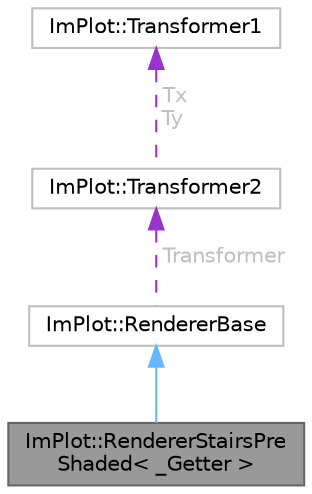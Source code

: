 digraph "ImPlot::RendererStairsPreShaded&lt; _Getter &gt;"
{
 // LATEX_PDF_SIZE
  bgcolor="transparent";
  edge [fontname=Helvetica,fontsize=10,labelfontname=Helvetica,labelfontsize=10];
  node [fontname=Helvetica,fontsize=10,shape=box,height=0.2,width=0.4];
  Node1 [id="Node000001",label="ImPlot::RendererStairsPre\lShaded\< _Getter \>",height=0.2,width=0.4,color="gray40", fillcolor="grey60", style="filled", fontcolor="black",tooltip=" "];
  Node2 -> Node1 [id="edge4_Node000001_Node000002",dir="back",color="steelblue1",style="solid",tooltip=" "];
  Node2 [id="Node000002",label="ImPlot::RendererBase",height=0.2,width=0.4,color="grey75", fillcolor="white", style="filled",URL="$structImPlot_1_1RendererBase.html",tooltip=" "];
  Node3 -> Node2 [id="edge5_Node000002_Node000003",dir="back",color="darkorchid3",style="dashed",tooltip=" ",label=" Transformer",fontcolor="grey" ];
  Node3 [id="Node000003",label="ImPlot::Transformer2",height=0.2,width=0.4,color="grey75", fillcolor="white", style="filled",URL="$structImPlot_1_1Transformer2.html",tooltip=" "];
  Node4 -> Node3 [id="edge6_Node000003_Node000004",dir="back",color="darkorchid3",style="dashed",tooltip=" ",label=" Tx\nTy",fontcolor="grey" ];
  Node4 [id="Node000004",label="ImPlot::Transformer1",height=0.2,width=0.4,color="grey75", fillcolor="white", style="filled",URL="$structImPlot_1_1Transformer1.html",tooltip=" "];
}
